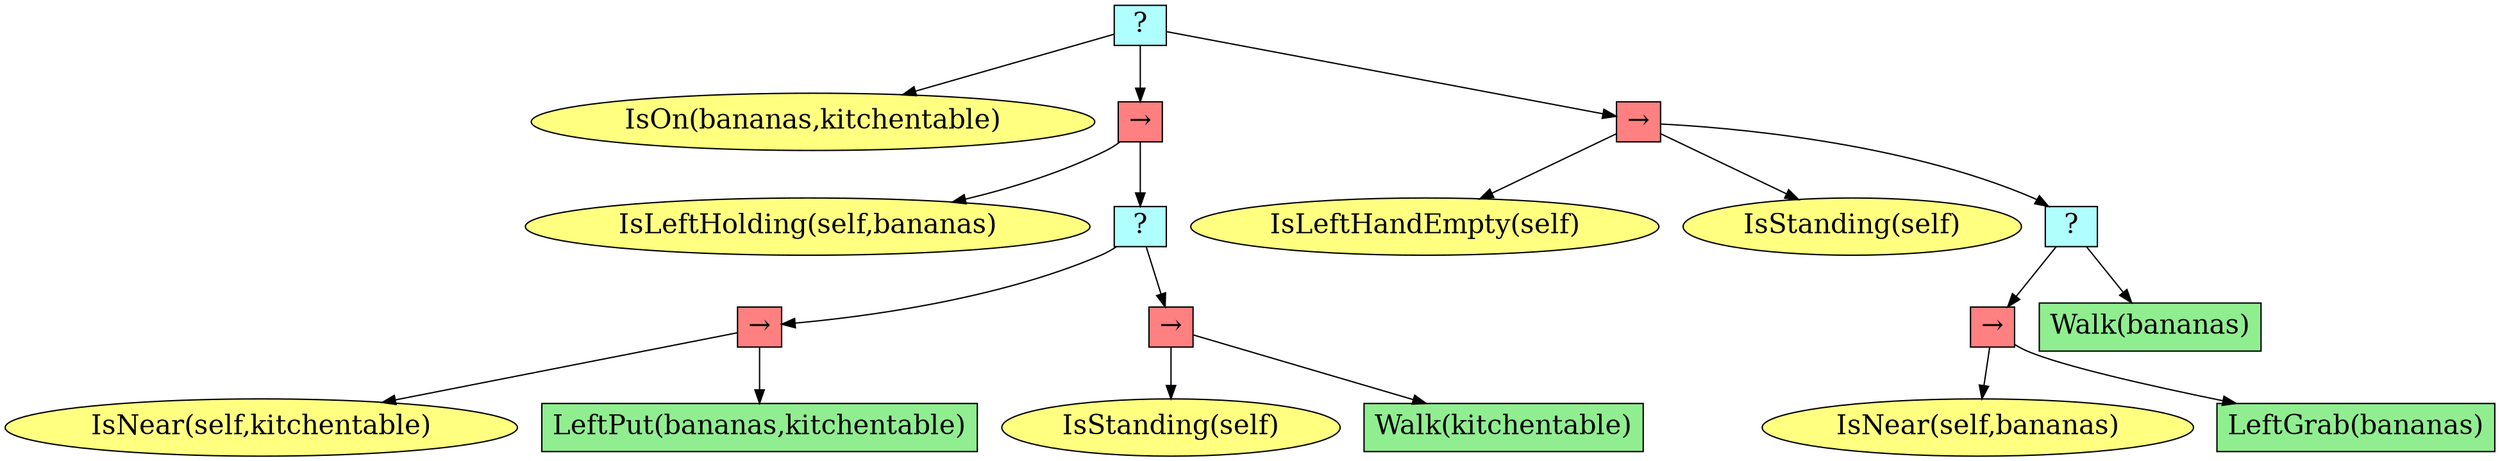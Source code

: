 digraph pastafarianism {
ordering=out;
graph [fontname="times-roman"];
node [fontname="times-roman"];
edge [fontname="times-roman"];
"40f82983-9d9c-406b-8596-ec997982a6ed" [fillcolor="#B0FFFF", fontcolor=black, fontsize=20, height=0.01, label=" ? ", shape=box, style=filled, width=0.01];
"16200e71-0574-4304-a02e-e43d4520b7f6" [fillcolor="#FFFF80", fontcolor=black, fontsize=20, label="IsOn(bananas,kitchentable)", shape=ellipse, style=filled];
"40f82983-9d9c-406b-8596-ec997982a6ed" -> "16200e71-0574-4304-a02e-e43d4520b7f6";
"a3d5c5c7-b396-41d6-abc4-cf937ff321f8" [fillcolor="#FF8080", fontcolor=black, fontsize=20, height=0.01, label="&rarr;", shape=box, style=filled, width=0.01];
"40f82983-9d9c-406b-8596-ec997982a6ed" -> "a3d5c5c7-b396-41d6-abc4-cf937ff321f8";
"e4f90367-a468-4d9b-9986-2e297e361738" [fillcolor="#FFFF80", fontcolor=black, fontsize=20, label="IsLeftHolding(self,bananas)", shape=ellipse, style=filled];
"a3d5c5c7-b396-41d6-abc4-cf937ff321f8" -> "e4f90367-a468-4d9b-9986-2e297e361738";
"5a3b6505-2d5f-41e8-a112-a7fbfb0b7207" [fillcolor="#B0FFFF", fontcolor=black, fontsize=20, height=0.01, label=" ? ", shape=box, style=filled, width=0.01];
"a3d5c5c7-b396-41d6-abc4-cf937ff321f8" -> "5a3b6505-2d5f-41e8-a112-a7fbfb0b7207";
"6379d0ea-50d9-4bb2-a4da-4aa83838ca2d" [fillcolor="#FF8080", fontcolor=black, fontsize=20, height=0.01, label="&rarr;", shape=box, style=filled, width=0.01];
"5a3b6505-2d5f-41e8-a112-a7fbfb0b7207" -> "6379d0ea-50d9-4bb2-a4da-4aa83838ca2d";
"ab361e4c-1574-41ef-80e0-39c66134d927" [fillcolor="#FFFF80", fontcolor=black, fontsize=20, label="IsNear(self,kitchentable)", shape=ellipse, style=filled];
"6379d0ea-50d9-4bb2-a4da-4aa83838ca2d" -> "ab361e4c-1574-41ef-80e0-39c66134d927";
"bf61431f-1dd8-4c15-87e6-ecb0b1310901" [fillcolor=lightgreen, fontcolor=black, fontsize=20, label="LeftPut(bananas,kitchentable)", shape=box, style=filled];
"6379d0ea-50d9-4bb2-a4da-4aa83838ca2d" -> "bf61431f-1dd8-4c15-87e6-ecb0b1310901";
"74c73ca9-314f-4df0-a4b1-ecd2e4e188db" [fillcolor="#FF8080", fontcolor=black, fontsize=20, height=0.01, label="&rarr;", shape=box, style=filled, width=0.01];
"5a3b6505-2d5f-41e8-a112-a7fbfb0b7207" -> "74c73ca9-314f-4df0-a4b1-ecd2e4e188db";
"d01ee830-f73d-4e5c-ac31-7da692244c28" [fillcolor="#FFFF80", fontcolor=black, fontsize=20, label="IsStanding(self)", shape=ellipse, style=filled];
"74c73ca9-314f-4df0-a4b1-ecd2e4e188db" -> "d01ee830-f73d-4e5c-ac31-7da692244c28";
"3198800f-9385-4e59-a275-16dbc992dbc7" [fillcolor=lightgreen, fontcolor=black, fontsize=20, label="Walk(kitchentable)", shape=box, style=filled];
"74c73ca9-314f-4df0-a4b1-ecd2e4e188db" -> "3198800f-9385-4e59-a275-16dbc992dbc7";
"9b5aa33a-eee5-478f-9d2c-d781448f0702" [fillcolor="#FF8080", fontcolor=black, fontsize=20, height=0.01, label="&rarr;", shape=box, style=filled, width=0.01];
"40f82983-9d9c-406b-8596-ec997982a6ed" -> "9b5aa33a-eee5-478f-9d2c-d781448f0702";
"8ae724f1-8840-4f36-9e93-8e6c21063c74" [fillcolor="#FFFF80", fontcolor=black, fontsize=20, label="IsLeftHandEmpty(self)", shape=ellipse, style=filled];
"9b5aa33a-eee5-478f-9d2c-d781448f0702" -> "8ae724f1-8840-4f36-9e93-8e6c21063c74";
"03ac7de2-fa3b-4048-a3b3-c958cc95be7e" [fillcolor="#FFFF80", fontcolor=black, fontsize=20, label="IsStanding(self)", shape=ellipse, style=filled];
"9b5aa33a-eee5-478f-9d2c-d781448f0702" -> "03ac7de2-fa3b-4048-a3b3-c958cc95be7e";
"6b944195-2440-4d86-be34-6f605774c98a" [fillcolor="#B0FFFF", fontcolor=black, fontsize=20, height=0.01, label=" ? ", shape=box, style=filled, width=0.01];
"9b5aa33a-eee5-478f-9d2c-d781448f0702" -> "6b944195-2440-4d86-be34-6f605774c98a";
"51a212ee-7208-40d9-b470-fb4bcd508642" [fillcolor="#FF8080", fontcolor=black, fontsize=20, height=0.01, label="&rarr;", shape=box, style=filled, width=0.01];
"6b944195-2440-4d86-be34-6f605774c98a" -> "51a212ee-7208-40d9-b470-fb4bcd508642";
"e76e73ae-3564-4c4c-bcc8-80feda7fb6dc" [fillcolor="#FFFF80", fontcolor=black, fontsize=20, label="IsNear(self,bananas)", shape=ellipse, style=filled];
"51a212ee-7208-40d9-b470-fb4bcd508642" -> "e76e73ae-3564-4c4c-bcc8-80feda7fb6dc";
"1214ef18-2906-473e-bc9c-2d9bc7a5118d" [fillcolor=lightgreen, fontcolor=black, fontsize=20, label="LeftGrab(bananas)", shape=box, style=filled];
"51a212ee-7208-40d9-b470-fb4bcd508642" -> "1214ef18-2906-473e-bc9c-2d9bc7a5118d";
"0d3661cf-f8e1-4c2d-b9e7-064c564ba4e1" [fillcolor=lightgreen, fontcolor=black, fontsize=20, label="Walk(bananas)", shape=box, style=filled];
"6b944195-2440-4d86-be34-6f605774c98a" -> "0d3661cf-f8e1-4c2d-b9e7-064c564ba4e1";
}
